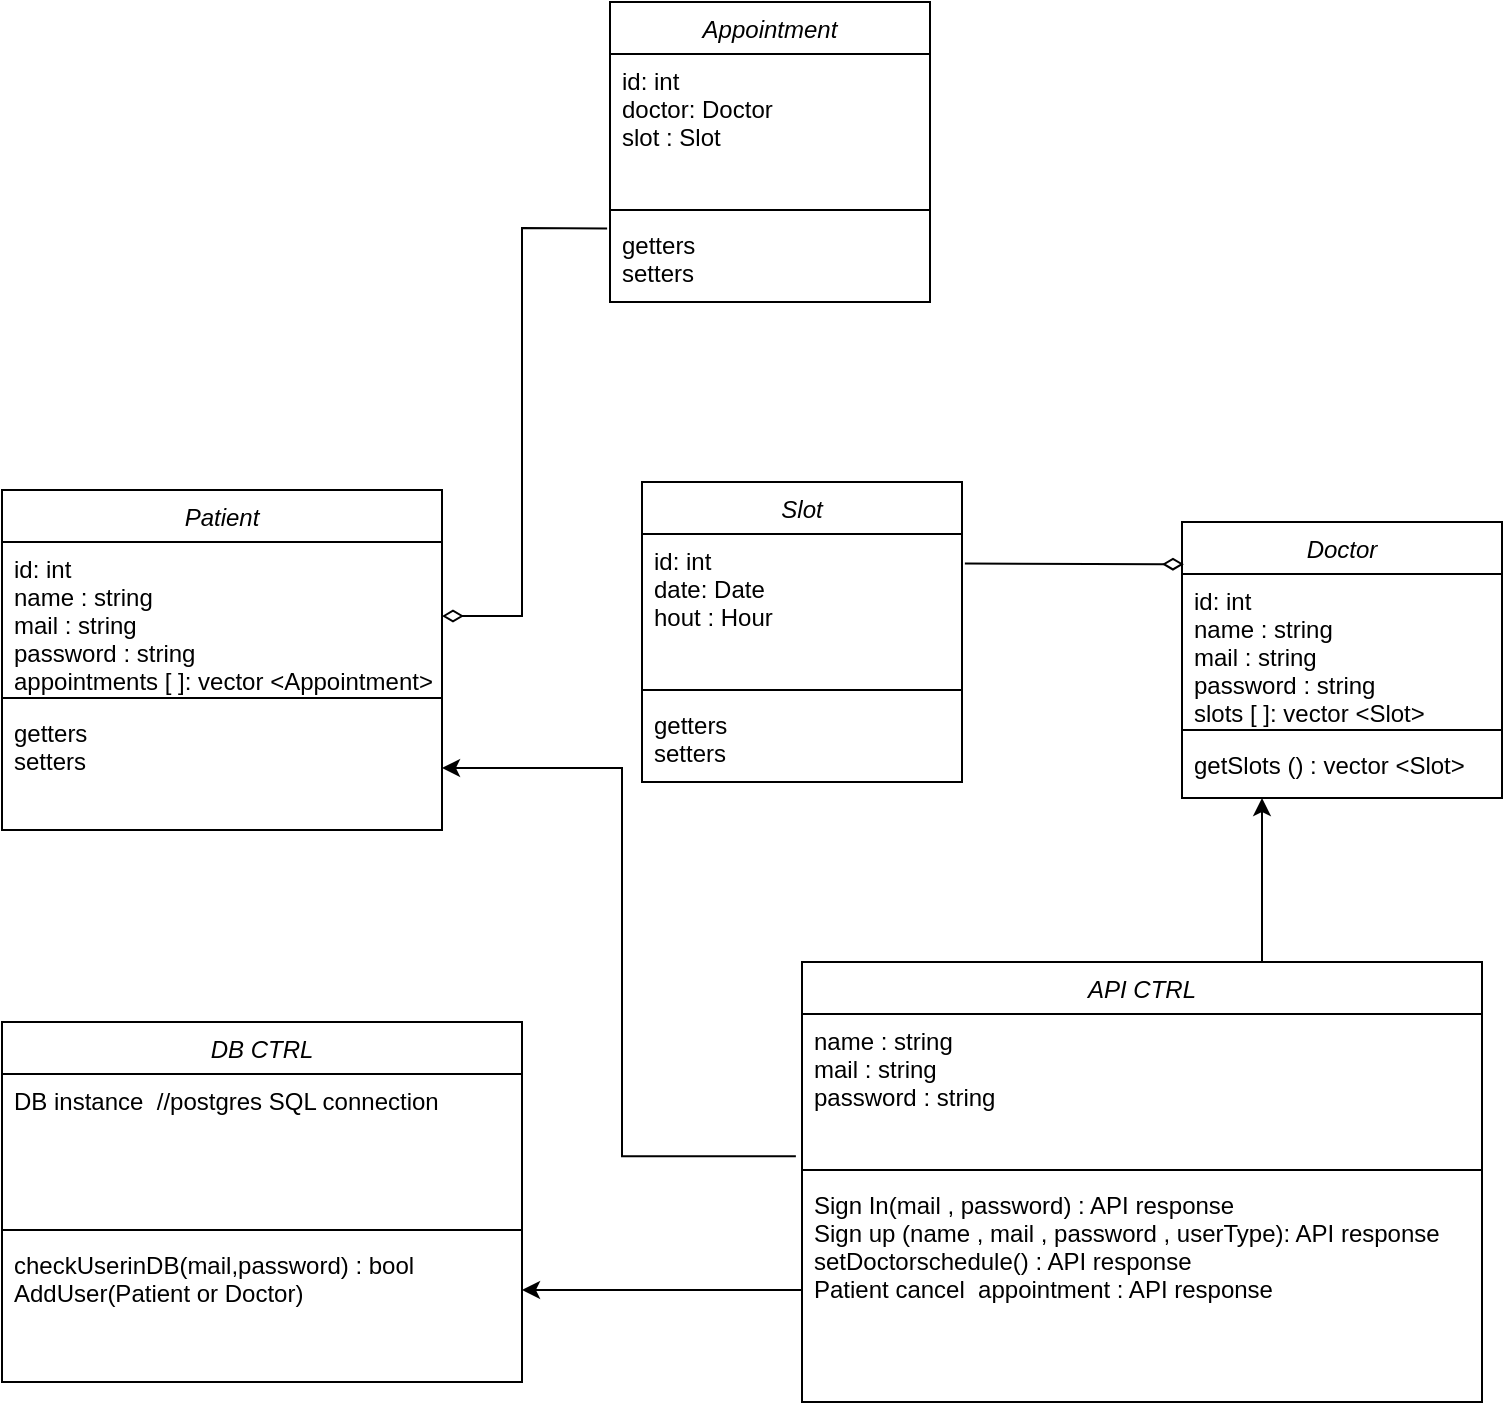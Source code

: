 <mxfile version="22.0.8" type="device">
  <diagram id="C5RBs43oDa-KdzZeNtuy" name="Page-1">
    <mxGraphModel dx="860" dy="385" grid="1" gridSize="10" guides="1" tooltips="1" connect="1" arrows="1" fold="1" page="1" pageScale="1" pageWidth="827" pageHeight="1169" math="0" shadow="0">
      <root>
        <mxCell id="WIyWlLk6GJQsqaUBKTNV-0" />
        <mxCell id="WIyWlLk6GJQsqaUBKTNV-1" parent="WIyWlLk6GJQsqaUBKTNV-0" />
        <mxCell id="zkfFHV4jXpPFQw0GAbJ--0" value="Patient" style="swimlane;fontStyle=2;align=center;verticalAlign=top;childLayout=stackLayout;horizontal=1;startSize=26;horizontalStack=0;resizeParent=1;resizeLast=0;collapsible=1;marginBottom=0;rounded=0;shadow=0;strokeWidth=1;" parent="WIyWlLk6GJQsqaUBKTNV-1" vertex="1">
          <mxGeometry x="30" y="314" width="220" height="170" as="geometry">
            <mxRectangle x="230" y="140" width="160" height="26" as="alternateBounds" />
          </mxGeometry>
        </mxCell>
        <mxCell id="zkfFHV4jXpPFQw0GAbJ--1" value="id: int&#xa;name : string&#xa;mail : string&#xa;password : string&#xa;appointments [ ]: vector &lt;Appointment&gt;" style="text;align=left;verticalAlign=top;spacingLeft=4;spacingRight=4;overflow=hidden;rotatable=0;points=[[0,0.5],[1,0.5]];portConstraint=eastwest;" parent="zkfFHV4jXpPFQw0GAbJ--0" vertex="1">
          <mxGeometry y="26" width="220" height="74" as="geometry" />
        </mxCell>
        <mxCell id="zkfFHV4jXpPFQw0GAbJ--4" value="" style="line;html=1;strokeWidth=1;align=left;verticalAlign=middle;spacingTop=-1;spacingLeft=3;spacingRight=3;rotatable=0;labelPosition=right;points=[];portConstraint=eastwest;" parent="zkfFHV4jXpPFQw0GAbJ--0" vertex="1">
          <mxGeometry y="100" width="220" height="8" as="geometry" />
        </mxCell>
        <mxCell id="zkfFHV4jXpPFQw0GAbJ--5" value="getters &#xa;setters" style="text;align=left;verticalAlign=top;spacingLeft=4;spacingRight=4;overflow=hidden;rotatable=0;points=[[0,0.5],[1,0.5]];portConstraint=eastwest;" parent="zkfFHV4jXpPFQw0GAbJ--0" vertex="1">
          <mxGeometry y="108" width="220" height="62" as="geometry" />
        </mxCell>
        <mxCell id="1ouZLoc-aTyhCqWOUcrq-25" value="Doctor" style="swimlane;fontStyle=2;align=center;verticalAlign=top;childLayout=stackLayout;horizontal=1;startSize=26;horizontalStack=0;resizeParent=1;resizeLast=0;collapsible=1;marginBottom=0;rounded=0;shadow=0;strokeWidth=1;" vertex="1" parent="WIyWlLk6GJQsqaUBKTNV-1">
          <mxGeometry x="620" y="330" width="160" height="138" as="geometry">
            <mxRectangle x="230" y="140" width="160" height="26" as="alternateBounds" />
          </mxGeometry>
        </mxCell>
        <mxCell id="1ouZLoc-aTyhCqWOUcrq-26" value="id: int&#xa;name : string&#xa;mail : string&#xa;password : string&#xa;slots [ ]: vector &lt;Slot&gt;" style="text;align=left;verticalAlign=top;spacingLeft=4;spacingRight=4;overflow=hidden;rotatable=0;points=[[0,0.5],[1,0.5]];portConstraint=eastwest;" vertex="1" parent="1ouZLoc-aTyhCqWOUcrq-25">
          <mxGeometry y="26" width="160" height="74" as="geometry" />
        </mxCell>
        <mxCell id="1ouZLoc-aTyhCqWOUcrq-27" value="" style="line;html=1;strokeWidth=1;align=left;verticalAlign=middle;spacingTop=-1;spacingLeft=3;spacingRight=3;rotatable=0;labelPosition=right;points=[];portConstraint=eastwest;" vertex="1" parent="1ouZLoc-aTyhCqWOUcrq-25">
          <mxGeometry y="100" width="160" height="8" as="geometry" />
        </mxCell>
        <mxCell id="1ouZLoc-aTyhCqWOUcrq-28" value="getSlots () : vector &lt;Slot&gt;" style="text;align=left;verticalAlign=top;spacingLeft=4;spacingRight=4;overflow=hidden;rotatable=0;points=[[0,0.5],[1,0.5]];portConstraint=eastwest;" vertex="1" parent="1ouZLoc-aTyhCqWOUcrq-25">
          <mxGeometry y="108" width="160" height="26" as="geometry" />
        </mxCell>
        <mxCell id="1ouZLoc-aTyhCqWOUcrq-29" value="DB CTRL" style="swimlane;fontStyle=2;align=center;verticalAlign=top;childLayout=stackLayout;horizontal=1;startSize=26;horizontalStack=0;resizeParent=1;resizeLast=0;collapsible=1;marginBottom=0;rounded=0;shadow=0;strokeWidth=1;" vertex="1" parent="WIyWlLk6GJQsqaUBKTNV-1">
          <mxGeometry x="30" y="580" width="260" height="180" as="geometry">
            <mxRectangle x="230" y="140" width="160" height="26" as="alternateBounds" />
          </mxGeometry>
        </mxCell>
        <mxCell id="1ouZLoc-aTyhCqWOUcrq-30" value="DB instance  //postgres SQL connection" style="text;align=left;verticalAlign=top;spacingLeft=4;spacingRight=4;overflow=hidden;rotatable=0;points=[[0,0.5],[1,0.5]];portConstraint=eastwest;" vertex="1" parent="1ouZLoc-aTyhCqWOUcrq-29">
          <mxGeometry y="26" width="260" height="74" as="geometry" />
        </mxCell>
        <mxCell id="1ouZLoc-aTyhCqWOUcrq-31" value="" style="line;html=1;strokeWidth=1;align=left;verticalAlign=middle;spacingTop=-1;spacingLeft=3;spacingRight=3;rotatable=0;labelPosition=right;points=[];portConstraint=eastwest;" vertex="1" parent="1ouZLoc-aTyhCqWOUcrq-29">
          <mxGeometry y="100" width="260" height="8" as="geometry" />
        </mxCell>
        <mxCell id="1ouZLoc-aTyhCqWOUcrq-32" value="checkUserinDB(mail,password) : bool&#xa;AddUser(Patient or Doctor)" style="text;align=left;verticalAlign=top;spacingLeft=4;spacingRight=4;overflow=hidden;rotatable=0;points=[[0,0.5],[1,0.5]];portConstraint=eastwest;" vertex="1" parent="1ouZLoc-aTyhCqWOUcrq-29">
          <mxGeometry y="108" width="260" height="72" as="geometry" />
        </mxCell>
        <mxCell id="1ouZLoc-aTyhCqWOUcrq-40" style="edgeStyle=orthogonalEdgeStyle;rounded=0;orthogonalLoop=1;jettySize=auto;html=1;" edge="1" parent="WIyWlLk6GJQsqaUBKTNV-1">
          <mxGeometry relative="1" as="geometry">
            <mxPoint x="660" y="468" as="targetPoint" />
            <mxPoint x="660" y="558" as="sourcePoint" />
          </mxGeometry>
        </mxCell>
        <mxCell id="1ouZLoc-aTyhCqWOUcrq-33" value="API CTRL" style="swimlane;fontStyle=2;align=center;verticalAlign=top;childLayout=stackLayout;horizontal=1;startSize=26;horizontalStack=0;resizeParent=1;resizeLast=0;collapsible=1;marginBottom=0;rounded=0;shadow=0;strokeWidth=1;" vertex="1" parent="WIyWlLk6GJQsqaUBKTNV-1">
          <mxGeometry x="430" y="550" width="340" height="220" as="geometry">
            <mxRectangle x="230" y="140" width="160" height="26" as="alternateBounds" />
          </mxGeometry>
        </mxCell>
        <mxCell id="1ouZLoc-aTyhCqWOUcrq-34" value="name : string&#xa;mail : string&#xa;password : string" style="text;align=left;verticalAlign=top;spacingLeft=4;spacingRight=4;overflow=hidden;rotatable=0;points=[[0,0.5],[1,0.5]];portConstraint=eastwest;" vertex="1" parent="1ouZLoc-aTyhCqWOUcrq-33">
          <mxGeometry y="26" width="340" height="74" as="geometry" />
        </mxCell>
        <mxCell id="1ouZLoc-aTyhCqWOUcrq-35" value="" style="line;html=1;strokeWidth=1;align=left;verticalAlign=middle;spacingTop=-1;spacingLeft=3;spacingRight=3;rotatable=0;labelPosition=right;points=[];portConstraint=eastwest;" vertex="1" parent="1ouZLoc-aTyhCqWOUcrq-33">
          <mxGeometry y="100" width="340" height="8" as="geometry" />
        </mxCell>
        <mxCell id="1ouZLoc-aTyhCqWOUcrq-36" value="Sign In(mail , password) : API response&#xa;Sign up (name , mail , password , userType): API response&#xa;setDoctorschedule() : API response&#xa;Patient cancel  appointment : API response" style="text;align=left;verticalAlign=top;spacingLeft=4;spacingRight=4;overflow=hidden;rotatable=0;points=[[0,0.5],[1,0.5]];portConstraint=eastwest;" vertex="1" parent="1ouZLoc-aTyhCqWOUcrq-33">
          <mxGeometry y="108" width="340" height="112" as="geometry" />
        </mxCell>
        <mxCell id="1ouZLoc-aTyhCqWOUcrq-39" style="edgeStyle=orthogonalEdgeStyle;rounded=0;orthogonalLoop=1;jettySize=auto;html=1;entryX=1;entryY=0.361;entryDx=0;entryDy=0;entryPerimeter=0;" edge="1" parent="WIyWlLk6GJQsqaUBKTNV-1" source="1ouZLoc-aTyhCqWOUcrq-36" target="1ouZLoc-aTyhCqWOUcrq-32">
          <mxGeometry relative="1" as="geometry" />
        </mxCell>
        <mxCell id="1ouZLoc-aTyhCqWOUcrq-41" style="edgeStyle=orthogonalEdgeStyle;rounded=0;orthogonalLoop=1;jettySize=auto;html=1;exitX=-0.009;exitY=0.961;exitDx=0;exitDy=0;exitPerimeter=0;entryX=1;entryY=0.5;entryDx=0;entryDy=0;" edge="1" parent="WIyWlLk6GJQsqaUBKTNV-1" source="1ouZLoc-aTyhCqWOUcrq-34" target="zkfFHV4jXpPFQw0GAbJ--5">
          <mxGeometry relative="1" as="geometry">
            <mxPoint x="330" y="458" as="targetPoint" />
            <mxPoint x="368.64" y="642.376" as="sourcePoint" />
          </mxGeometry>
        </mxCell>
        <mxCell id="1ouZLoc-aTyhCqWOUcrq-42" value="Slot" style="swimlane;fontStyle=2;align=center;verticalAlign=top;childLayout=stackLayout;horizontal=1;startSize=26;horizontalStack=0;resizeParent=1;resizeLast=0;collapsible=1;marginBottom=0;rounded=0;shadow=0;strokeWidth=1;" vertex="1" parent="WIyWlLk6GJQsqaUBKTNV-1">
          <mxGeometry x="350" y="310" width="160" height="150" as="geometry">
            <mxRectangle x="230" y="140" width="160" height="26" as="alternateBounds" />
          </mxGeometry>
        </mxCell>
        <mxCell id="1ouZLoc-aTyhCqWOUcrq-43" value="id: int&#xa;date: Date&#xa;hout : Hour&#xa;" style="text;align=left;verticalAlign=top;spacingLeft=4;spacingRight=4;overflow=hidden;rotatable=0;points=[[0,0.5],[1,0.5]];portConstraint=eastwest;" vertex="1" parent="1ouZLoc-aTyhCqWOUcrq-42">
          <mxGeometry y="26" width="160" height="74" as="geometry" />
        </mxCell>
        <mxCell id="1ouZLoc-aTyhCqWOUcrq-44" value="" style="line;html=1;strokeWidth=1;align=left;verticalAlign=middle;spacingTop=-1;spacingLeft=3;spacingRight=3;rotatable=0;labelPosition=right;points=[];portConstraint=eastwest;" vertex="1" parent="1ouZLoc-aTyhCqWOUcrq-42">
          <mxGeometry y="100" width="160" height="8" as="geometry" />
        </mxCell>
        <mxCell id="1ouZLoc-aTyhCqWOUcrq-45" value="getters &#xa;setters" style="text;align=left;verticalAlign=top;spacingLeft=4;spacingRight=4;overflow=hidden;rotatable=0;points=[[0,0.5],[1,0.5]];portConstraint=eastwest;" vertex="1" parent="1ouZLoc-aTyhCqWOUcrq-42">
          <mxGeometry y="108" width="160" height="42" as="geometry" />
        </mxCell>
        <mxCell id="1ouZLoc-aTyhCqWOUcrq-47" value="" style="endArrow=none;startArrow=diamondThin;endFill=0;startFill=0;html=1;verticalAlign=bottom;labelBackgroundColor=none;strokeWidth=1;startSize=8;endSize=8;rounded=0;entryX=1.009;entryY=0.199;entryDx=0;entryDy=0;entryPerimeter=0;exitX=0.006;exitY=0.153;exitDx=0;exitDy=0;exitPerimeter=0;" edge="1" parent="WIyWlLk6GJQsqaUBKTNV-1" source="1ouZLoc-aTyhCqWOUcrq-25" target="1ouZLoc-aTyhCqWOUcrq-43">
          <mxGeometry width="160" relative="1" as="geometry">
            <mxPoint x="545" y="320" as="sourcePoint" />
            <mxPoint x="655" y="320" as="targetPoint" />
          </mxGeometry>
        </mxCell>
        <mxCell id="1ouZLoc-aTyhCqWOUcrq-52" value="Appointment" style="swimlane;fontStyle=2;align=center;verticalAlign=top;childLayout=stackLayout;horizontal=1;startSize=26;horizontalStack=0;resizeParent=1;resizeLast=0;collapsible=1;marginBottom=0;rounded=0;shadow=0;strokeWidth=1;" vertex="1" parent="WIyWlLk6GJQsqaUBKTNV-1">
          <mxGeometry x="334" y="70" width="160" height="150" as="geometry">
            <mxRectangle x="230" y="140" width="160" height="26" as="alternateBounds" />
          </mxGeometry>
        </mxCell>
        <mxCell id="1ouZLoc-aTyhCqWOUcrq-53" value="id: int&#xa;doctor: Doctor&#xa;slot : Slot&#xa;" style="text;align=left;verticalAlign=top;spacingLeft=4;spacingRight=4;overflow=hidden;rotatable=0;points=[[0,0.5],[1,0.5]];portConstraint=eastwest;" vertex="1" parent="1ouZLoc-aTyhCqWOUcrq-52">
          <mxGeometry y="26" width="160" height="74" as="geometry" />
        </mxCell>
        <mxCell id="1ouZLoc-aTyhCqWOUcrq-54" value="" style="line;html=1;strokeWidth=1;align=left;verticalAlign=middle;spacingTop=-1;spacingLeft=3;spacingRight=3;rotatable=0;labelPosition=right;points=[];portConstraint=eastwest;" vertex="1" parent="1ouZLoc-aTyhCqWOUcrq-52">
          <mxGeometry y="100" width="160" height="8" as="geometry" />
        </mxCell>
        <mxCell id="1ouZLoc-aTyhCqWOUcrq-55" value="getters &#xa;setters" style="text;align=left;verticalAlign=top;spacingLeft=4;spacingRight=4;overflow=hidden;rotatable=0;points=[[0,0.5],[1,0.5]];portConstraint=eastwest;" vertex="1" parent="1ouZLoc-aTyhCqWOUcrq-52">
          <mxGeometry y="108" width="160" height="42" as="geometry" />
        </mxCell>
        <mxCell id="1ouZLoc-aTyhCqWOUcrq-56" value="" style="endArrow=none;startArrow=diamondThin;endFill=0;startFill=0;html=1;verticalAlign=bottom;labelBackgroundColor=none;strokeWidth=1;startSize=8;endSize=8;rounded=0;entryX=-0.009;entryY=0.125;entryDx=0;entryDy=0;entryPerimeter=0;exitX=1;exitY=0.5;exitDx=0;exitDy=0;" edge="1" parent="WIyWlLk6GJQsqaUBKTNV-1" source="zkfFHV4jXpPFQw0GAbJ--1" target="1ouZLoc-aTyhCqWOUcrq-55">
          <mxGeometry width="160" relative="1" as="geometry">
            <mxPoint x="290" y="330" as="sourcePoint" />
            <mxPoint x="180" y="330" as="targetPoint" />
            <Array as="points">
              <mxPoint x="290" y="377" />
              <mxPoint x="290" y="183" />
            </Array>
          </mxGeometry>
        </mxCell>
      </root>
    </mxGraphModel>
  </diagram>
</mxfile>
